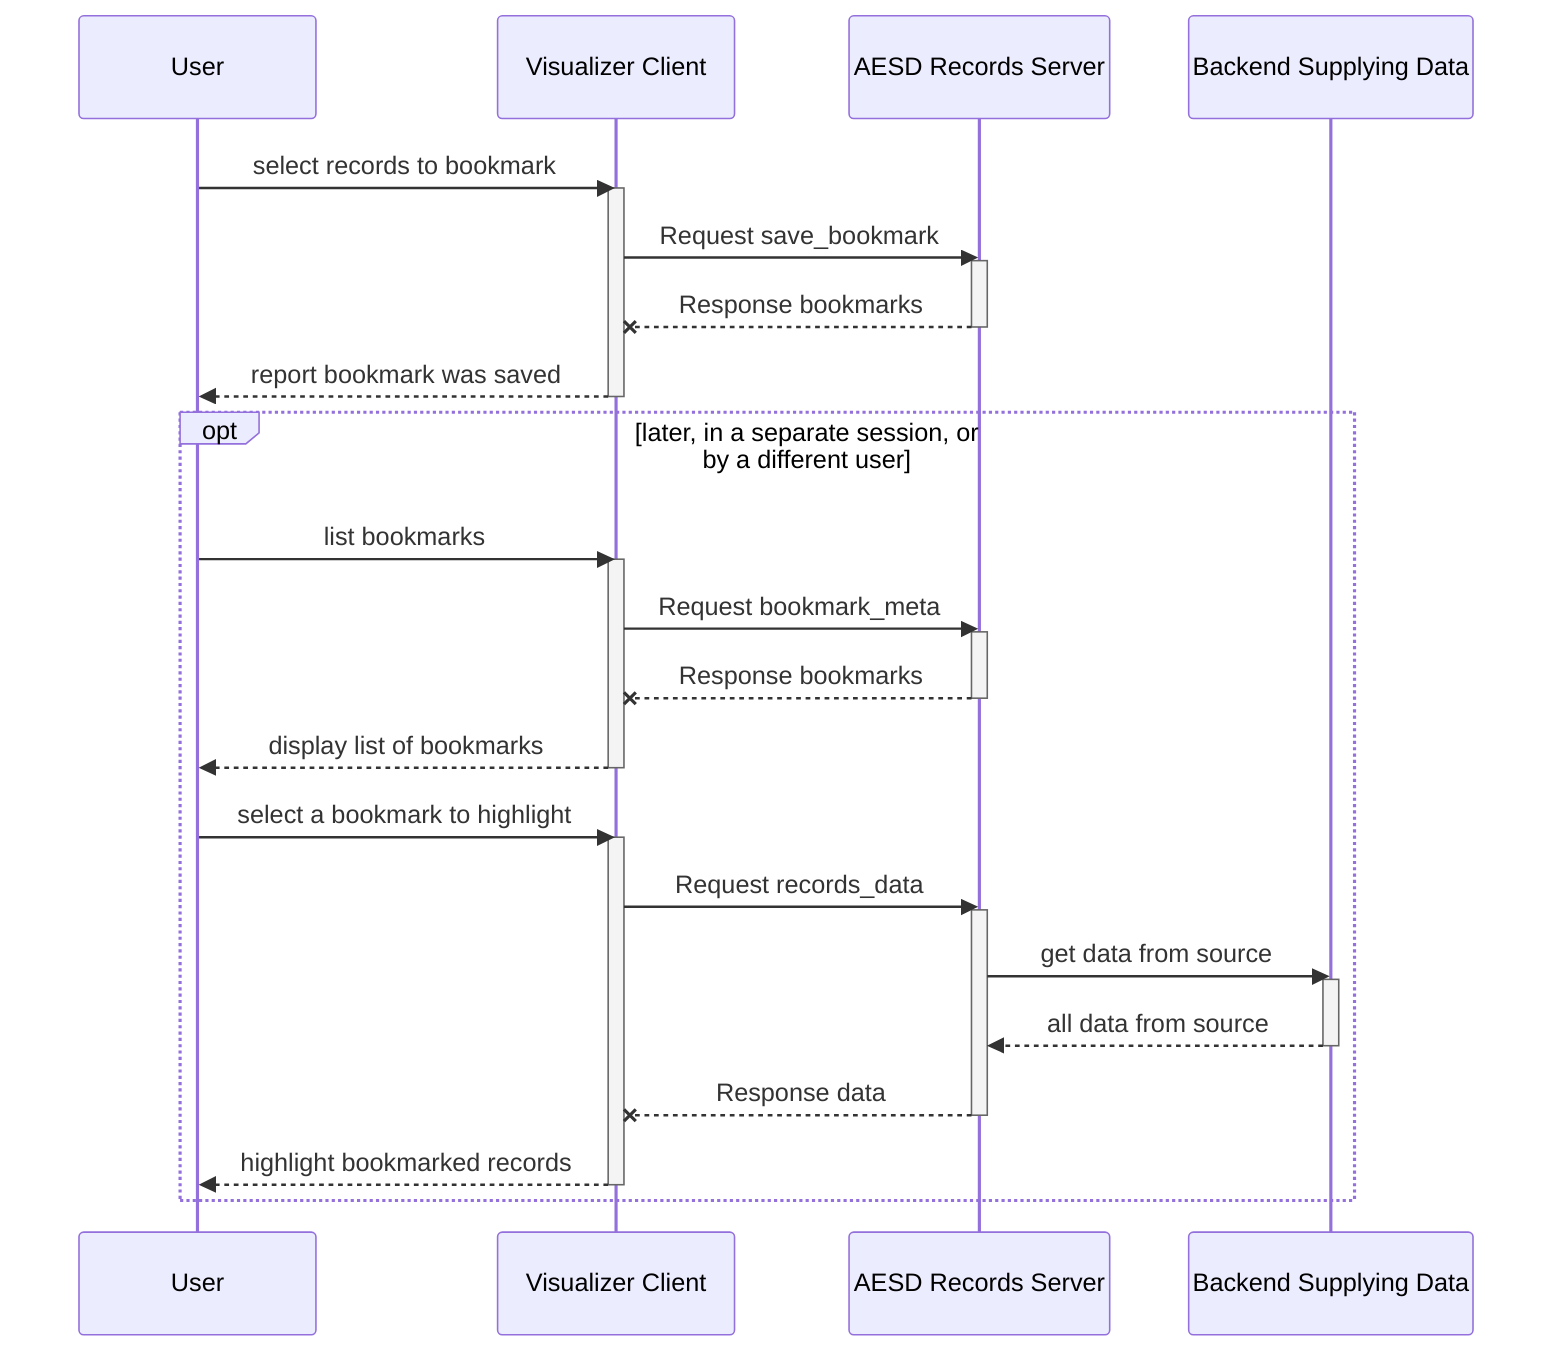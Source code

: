 sequenceDiagram

participant User
participant Visualizer Client
participant AESD Records Server

User ->> Visualizer Client: select records to bookmark
activate Visualizer Client
Visualizer Client ->> AESD Records Server: Request save_bookmark
activate AESD Records Server
AESD Records Server --x Visualizer Client: Response bookmarks
deactivate AESD Records Server
Visualizer Client -->> User: report bookmark was saved
deactivate Visualizer Client

opt later, in a separate session, or by a different user

  User ->> Visualizer Client: list bookmarks
  activate Visualizer Client
  Visualizer Client ->> AESD Records Server: Request bookmark_meta
  activate AESD Records Server
  AESD Records Server --x Visualizer Client: Response bookmarks
  deactivate AESD Records Server
  Visualizer Client -->> User: display list of bookmarks
  deactivate Visualizer Client

  User ->> Visualizer Client: select a bookmark to highlight
  activate Visualizer Client
  Visualizer Client ->> AESD Records Server: Request records_data
  activate AESD Records Server
  AESD Records Server ->> Backend Supplying Data: get data from source
  activate Backend Supplying Data
  Backend Supplying Data -->> AESD Records Server: all data from source
  deactivate Backend Supplying Data
  AESD Records Server --x Visualizer Client: Response data
  deactivate AESD Records Server
  Visualizer Client -->> User: highlight bookmarked records
  deactivate Visualizer Client

end